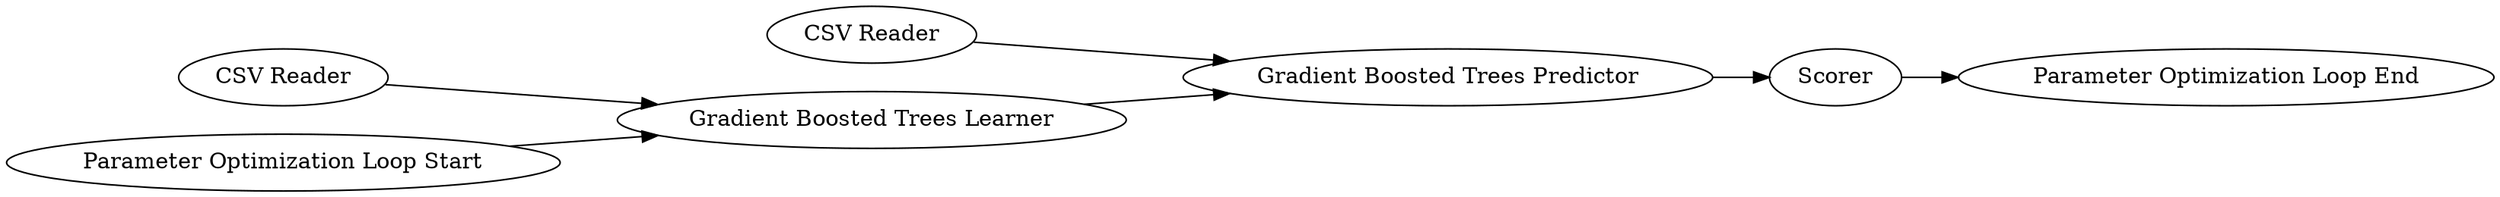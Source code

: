 digraph {
	2 -> 10
	10 -> 5
	1 -> 9
	9 -> 10
	6 -> 9
	5 -> 7
	5 [label=Scorer]
	1 [label="CSV Reader"]
	7 [label="Parameter Optimization Loop End"]
	9 [label="Gradient Boosted Trees Learner"]
	6 [label="Parameter Optimization Loop Start"]
	2 [label="CSV Reader"]
	10 [label="Gradient Boosted Trees Predictor"]
	rankdir=LR
}
